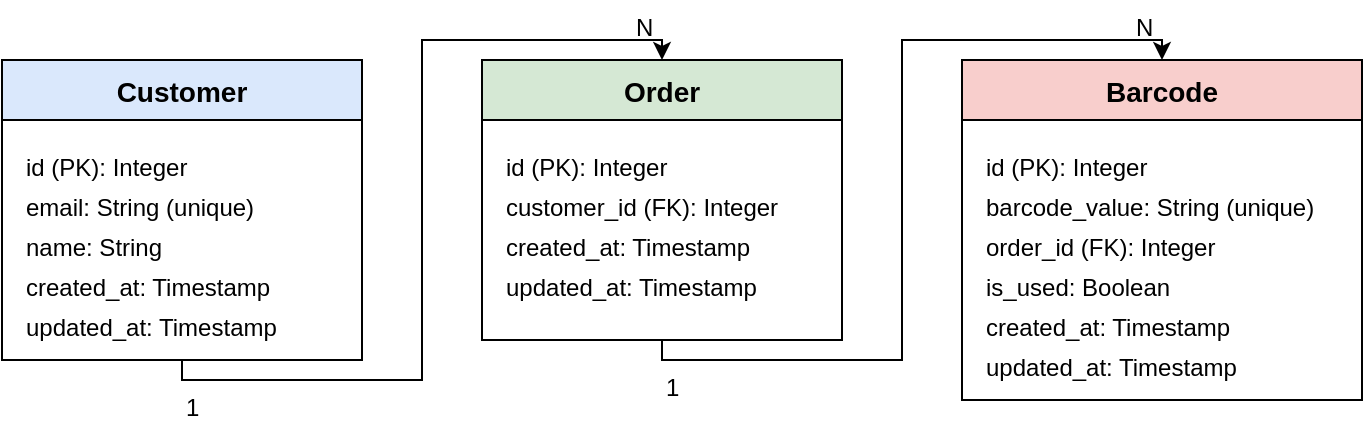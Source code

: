 <mxfile version="26.0.3">
  <diagram name="Tiqets Data Model" id="jDrdyNVj6cs9Z4l3Q-Mx">
    <mxGraphModel dx="992" dy="549" grid="1" gridSize="10" guides="1" tooltips="1" connect="1" arrows="1" fold="1" page="1" pageScale="1" pageWidth="850" pageHeight="1100" math="0" shadow="0">
      <root>
        <mxCell id="0" />
        <mxCell id="1" parent="0" />
        <mxCell id="8A8-Sw67neKaFgHQwExJ-47" value="Customer" style="swimlane;fontStyle=1;fontSize=14;horizontal=1;startSize=30;fillColor=#dae8fc;" vertex="1" parent="1">
          <mxGeometry x="50" y="50" width="180" height="150" as="geometry" />
        </mxCell>
        <mxCell id="8A8-Sw67neKaFgHQwExJ-48" value="id (PK): Integer" style="text;fontSize=12;" vertex="1" parent="8A8-Sw67neKaFgHQwExJ-47">
          <mxGeometry x="10" y="40" width="160" height="20" as="geometry" />
        </mxCell>
        <mxCell id="8A8-Sw67neKaFgHQwExJ-49" value="email: String (unique)" style="text;fontSize=12;" vertex="1" parent="8A8-Sw67neKaFgHQwExJ-47">
          <mxGeometry x="10" y="60" width="160" height="20" as="geometry" />
        </mxCell>
        <mxCell id="8A8-Sw67neKaFgHQwExJ-50" value="name: String" style="text;fontSize=12;" vertex="1" parent="8A8-Sw67neKaFgHQwExJ-47">
          <mxGeometry x="10" y="80" width="160" height="20" as="geometry" />
        </mxCell>
        <mxCell id="8A8-Sw67neKaFgHQwExJ-51" value="created_at: Timestamp" style="text;fontSize=12;" vertex="1" parent="8A8-Sw67neKaFgHQwExJ-47">
          <mxGeometry x="10" y="100" width="160" height="20" as="geometry" />
        </mxCell>
        <mxCell id="8A8-Sw67neKaFgHQwExJ-52" value="updated_at: Timestamp" style="text;fontSize=12;" vertex="1" parent="8A8-Sw67neKaFgHQwExJ-47">
          <mxGeometry x="10" y="120" width="160" height="20" as="geometry" />
        </mxCell>
        <mxCell id="8A8-Sw67neKaFgHQwExJ-53" value="Order" style="swimlane;fontStyle=1;fontSize=14;horizontal=1;startSize=30;fillColor=#d5e8d4;" vertex="1" parent="1">
          <mxGeometry x="290" y="50" width="180" height="140" as="geometry" />
        </mxCell>
        <mxCell id="8A8-Sw67neKaFgHQwExJ-54" value="id (PK): Integer" style="text;fontSize=12;" vertex="1" parent="8A8-Sw67neKaFgHQwExJ-53">
          <mxGeometry x="10" y="40" width="160" height="20" as="geometry" />
        </mxCell>
        <mxCell id="8A8-Sw67neKaFgHQwExJ-55" value="customer_id (FK): Integer" style="text;fontSize=12;" vertex="1" parent="8A8-Sw67neKaFgHQwExJ-53">
          <mxGeometry x="10" y="60" width="160" height="20" as="geometry" />
        </mxCell>
        <mxCell id="8A8-Sw67neKaFgHQwExJ-56" value="created_at: Timestamp" style="text;fontSize=12;" vertex="1" parent="8A8-Sw67neKaFgHQwExJ-53">
          <mxGeometry x="10" y="80" width="160" height="20" as="geometry" />
        </mxCell>
        <mxCell id="8A8-Sw67neKaFgHQwExJ-57" value="updated_at: Timestamp" style="text;fontSize=12;" vertex="1" parent="8A8-Sw67neKaFgHQwExJ-53">
          <mxGeometry x="10" y="100" width="160" height="20" as="geometry" />
        </mxCell>
        <mxCell id="8A8-Sw67neKaFgHQwExJ-58" value="Barcode" style="swimlane;fontStyle=1;fontSize=14;horizontal=1;startSize=30;fillColor=#f8cecc;" vertex="1" parent="1">
          <mxGeometry x="530" y="50" width="200" height="170" as="geometry" />
        </mxCell>
        <mxCell id="8A8-Sw67neKaFgHQwExJ-59" value="id (PK): Integer" style="text;fontSize=12;" vertex="1" parent="8A8-Sw67neKaFgHQwExJ-58">
          <mxGeometry x="10" y="40" width="180" height="20" as="geometry" />
        </mxCell>
        <mxCell id="8A8-Sw67neKaFgHQwExJ-60" value="barcode_value: String (unique)" style="text;fontSize=12;" vertex="1" parent="8A8-Sw67neKaFgHQwExJ-58">
          <mxGeometry x="10" y="60" width="180" height="20" as="geometry" />
        </mxCell>
        <mxCell id="8A8-Sw67neKaFgHQwExJ-61" value="order_id (FK): Integer" style="text;fontSize=12;" vertex="1" parent="8A8-Sw67neKaFgHQwExJ-58">
          <mxGeometry x="10" y="80" width="180" height="20" as="geometry" />
        </mxCell>
        <mxCell id="8A8-Sw67neKaFgHQwExJ-62" value="is_used: Boolean" style="text;fontSize=12;" vertex="1" parent="8A8-Sw67neKaFgHQwExJ-58">
          <mxGeometry x="10" y="100" width="180" height="20" as="geometry" />
        </mxCell>
        <mxCell id="8A8-Sw67neKaFgHQwExJ-63" value="created_at: Timestamp" style="text;fontSize=12;" vertex="1" parent="8A8-Sw67neKaFgHQwExJ-58">
          <mxGeometry x="10" y="120" width="180" height="20" as="geometry" />
        </mxCell>
        <mxCell id="8A8-Sw67neKaFgHQwExJ-64" value="updated_at: Timestamp" style="text;fontSize=12;" vertex="1" parent="8A8-Sw67neKaFgHQwExJ-58">
          <mxGeometry x="10" y="140" width="180" height="20" as="geometry" />
        </mxCell>
        <mxCell id="8A8-Sw67neKaFgHQwExJ-65" style="edgeStyle=orthogonalEdgeStyle;rounded=0;exitX=0.5;exitY=1;entryX=0.5;entryY=0;" edge="1" parent="1" source="8A8-Sw67neKaFgHQwExJ-47" target="8A8-Sw67neKaFgHQwExJ-53">
          <mxGeometry relative="1" as="geometry" />
        </mxCell>
        <mxCell id="8A8-Sw67neKaFgHQwExJ-66" value="1" style="text;fontSize=12;" vertex="1" parent="1">
          <mxGeometry x="140" y="210" width="30" height="20" as="geometry" />
        </mxCell>
        <mxCell id="8A8-Sw67neKaFgHQwExJ-67" value="N" style="text;fontSize=12;" vertex="1" parent="1">
          <mxGeometry x="365" y="20" width="30" height="20" as="geometry" />
        </mxCell>
        <mxCell id="8A8-Sw67neKaFgHQwExJ-68" style="edgeStyle=orthogonalEdgeStyle;rounded=0;exitX=0.5;exitY=1;entryX=0.5;entryY=0;" edge="1" parent="1" source="8A8-Sw67neKaFgHQwExJ-53" target="8A8-Sw67neKaFgHQwExJ-58">
          <mxGeometry relative="1" as="geometry" />
        </mxCell>
        <mxCell id="8A8-Sw67neKaFgHQwExJ-69" value="1" style="text;fontSize=12;" vertex="1" parent="1">
          <mxGeometry x="380" y="200" width="30" height="20" as="geometry" />
        </mxCell>
        <mxCell id="8A8-Sw67neKaFgHQwExJ-70" value="N" style="text;fontSize=12;" vertex="1" parent="1">
          <mxGeometry x="615" y="20" width="30" height="20" as="geometry" />
        </mxCell>
      </root>
    </mxGraphModel>
  </diagram>
</mxfile>
